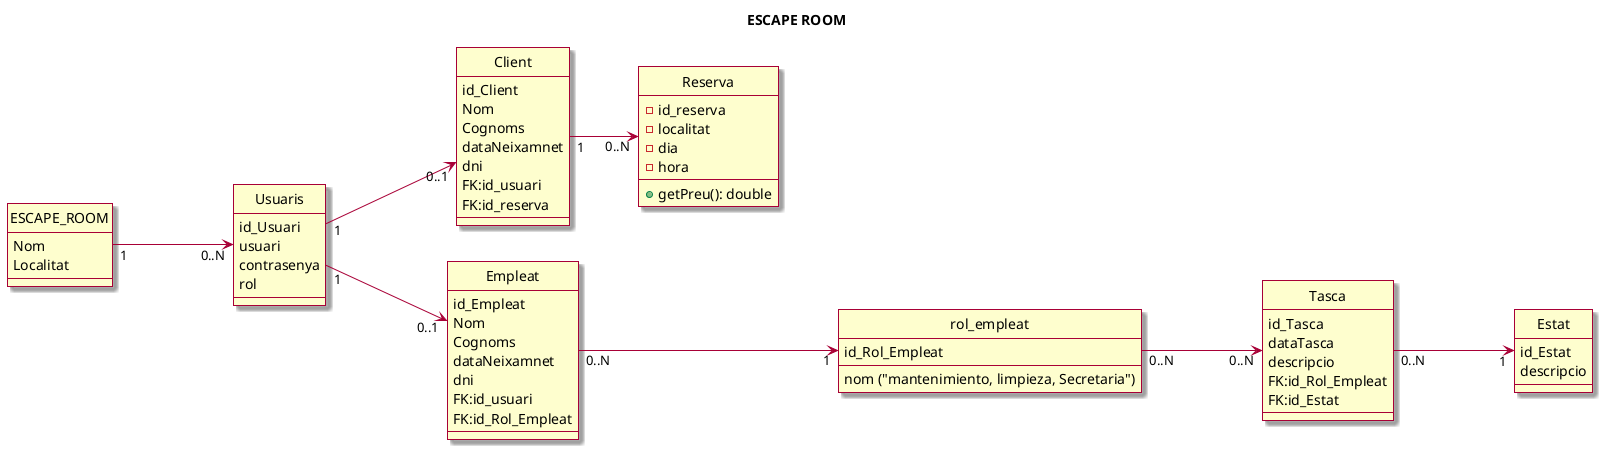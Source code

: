 @startuml
skin rose

hide circle
left to right direction
title ESCAPE ROOM


class ESCAPE_ROOM {
    Nom
    Localitat
}

class Usuaris{
    id_Usuari
    usuari 
    contrasenya
    rol
}
class Client{
    id_Client
    Nom
    Cognoms
    dataNeixamnet
    dni 
    FK:id_usuari
    FK:id_reserva
}
class Empleat {
    id_Empleat
    Nom
    Cognoms
    dataNeixamnet
    dni 
    FK:id_usuari
    FK:id_Rol_Empleat
}
class rol_empleat{
    id_Rol_Empleat
    nom ("mantenimiento, limpieza, Secretaria")
}
class Tasca{
    id_Tasca
    dataTasca
    descripcio
    FK:id_Rol_Empleat
    FK:id_Estat
}
class Estat {
    id_Estat
    descripcio
}

class Reserva {
    - id_reserva
    - localitat
    - dia
    - hora
    + getPreu(): double
}




ESCAPE_ROOM "1" ---> "0..N" Usuaris
Usuaris "1" ---> "0..1" Client
Usuaris "1" ---> "0..1" Empleat
Empleat "0..N" ---> "1" rol_empleat
rol_empleat "0..N" ---> "0..N" Tasca
Tasca "0..N" ---> "1" Estat
Client "1" --> "0..N" Reserva
@enduml